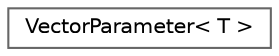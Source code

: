 digraph "Graphical Class Hierarchy"
{
 // LATEX_PDF_SIZE
  bgcolor="transparent";
  edge [fontname=Helvetica,fontsize=10,labelfontname=Helvetica,labelfontsize=10];
  node [fontname=Helvetica,fontsize=10,shape=box,height=0.2,width=0.4];
  rankdir="LR";
  Node0 [id="Node000000",label="VectorParameter\< T \>",height=0.2,width=0.4,color="grey40", fillcolor="white", style="filled",URL="$class_vector_parameter.html",tooltip="The VectorParameter class template is used to store a named paramater and its vector of values as a b..."];
}
